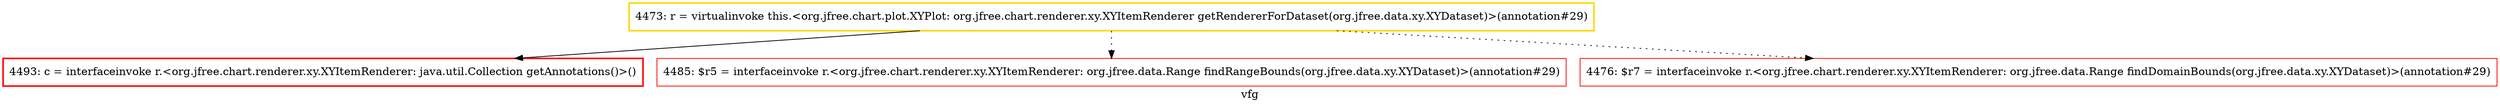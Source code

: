 digraph "vfg" {
    label="vfg";
node [shape=box];
"4473: r = virtualinvoke this.<org.jfree.chart.plot.XYPlot: org.jfree.chart.renderer.xy.XYItemRenderer getRendererForDataset(org.jfree.data.xy.XYDataset)>(annotation#29)" [style=bold] [color=gold]
"4493: c = interfaceinvoke r.<org.jfree.chart.renderer.xy.XYItemRenderer: java.util.Collection getAnnotations()>()" [style=bold] [color=red]
"4485: $r5 = interfaceinvoke r.<org.jfree.chart.renderer.xy.XYItemRenderer: org.jfree.data.Range findRangeBounds(org.jfree.data.xy.XYDataset)>(annotation#29)" [color=red]
"4476: $r7 = interfaceinvoke r.<org.jfree.chart.renderer.xy.XYItemRenderer: org.jfree.data.Range findDomainBounds(org.jfree.data.xy.XYDataset)>(annotation#29)" [color=red]
"4473: r = virtualinvoke this.<org.jfree.chart.plot.XYPlot: org.jfree.chart.renderer.xy.XYItemRenderer getRendererForDataset(org.jfree.data.xy.XYDataset)>(annotation#29)"->"4476: $r7 = interfaceinvoke r.<org.jfree.chart.renderer.xy.XYItemRenderer: org.jfree.data.Range findDomainBounds(org.jfree.data.xy.XYDataset)>(annotation#29)" [style=dotted];

"4473: r = virtualinvoke this.<org.jfree.chart.plot.XYPlot: org.jfree.chart.renderer.xy.XYItemRenderer getRendererForDataset(org.jfree.data.xy.XYDataset)>(annotation#29)"->"4485: $r5 = interfaceinvoke r.<org.jfree.chart.renderer.xy.XYItemRenderer: org.jfree.data.Range findRangeBounds(org.jfree.data.xy.XYDataset)>(annotation#29)" [style=dotted];

"4473: r = virtualinvoke this.<org.jfree.chart.plot.XYPlot: org.jfree.chart.renderer.xy.XYItemRenderer getRendererForDataset(org.jfree.data.xy.XYDataset)>(annotation#29)"->"4493: c = interfaceinvoke r.<org.jfree.chart.renderer.xy.XYItemRenderer: java.util.Collection getAnnotations()>()";

}